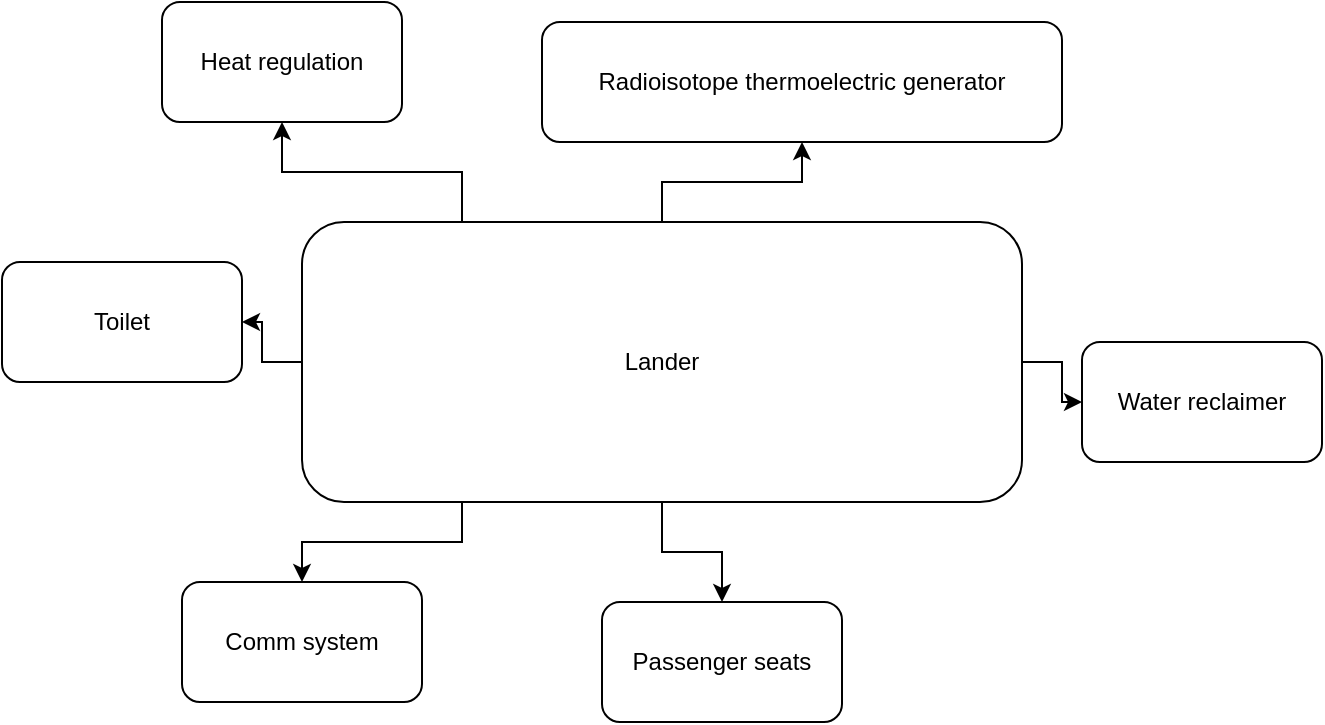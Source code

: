 <mxfile version="21.6.8" type="github">
  <diagram name="Page-1" id="_Ul8I6sfY-4WNgqRWe-r">
    <mxGraphModel dx="880" dy="442" grid="1" gridSize="10" guides="1" tooltips="1" connect="1" arrows="1" fold="1" page="1" pageScale="1" pageWidth="850" pageHeight="1100" math="0" shadow="0">
      <root>
        <mxCell id="0" />
        <mxCell id="1" parent="0" />
        <mxCell id="FTzpLbrf7f_VMWXnVFsw-7" style="edgeStyle=orthogonalEdgeStyle;rounded=0;orthogonalLoop=1;jettySize=auto;html=1;exitX=1;exitY=0.5;exitDx=0;exitDy=0;" edge="1" parent="1" source="FTzpLbrf7f_VMWXnVFsw-1" target="FTzpLbrf7f_VMWXnVFsw-8">
          <mxGeometry relative="1" as="geometry">
            <mxPoint x="720" y="290" as="targetPoint" />
          </mxGeometry>
        </mxCell>
        <mxCell id="FTzpLbrf7f_VMWXnVFsw-9" style="edgeStyle=orthogonalEdgeStyle;rounded=0;orthogonalLoop=1;jettySize=auto;html=1;exitX=0;exitY=0.5;exitDx=0;exitDy=0;" edge="1" parent="1" source="FTzpLbrf7f_VMWXnVFsw-1" target="FTzpLbrf7f_VMWXnVFsw-10">
          <mxGeometry relative="1" as="geometry">
            <mxPoint x="180" y="250" as="targetPoint" />
          </mxGeometry>
        </mxCell>
        <mxCell id="FTzpLbrf7f_VMWXnVFsw-1" value="" style="rounded=1;whiteSpace=wrap;html=1;" vertex="1" parent="1">
          <mxGeometry x="270" y="200" width="360" height="140" as="geometry" />
        </mxCell>
        <mxCell id="FTzpLbrf7f_VMWXnVFsw-5" style="edgeStyle=orthogonalEdgeStyle;rounded=0;orthogonalLoop=1;jettySize=auto;html=1;exitX=0.5;exitY=0;exitDx=0;exitDy=0;" edge="1" parent="1" source="FTzpLbrf7f_VMWXnVFsw-2" target="FTzpLbrf7f_VMWXnVFsw-6">
          <mxGeometry relative="1" as="geometry">
            <mxPoint x="450" y="130" as="targetPoint" />
          </mxGeometry>
        </mxCell>
        <mxCell id="FTzpLbrf7f_VMWXnVFsw-11" style="edgeStyle=orthogonalEdgeStyle;rounded=0;orthogonalLoop=1;jettySize=auto;html=1;exitX=0.5;exitY=1;exitDx=0;exitDy=0;" edge="1" parent="1" source="FTzpLbrf7f_VMWXnVFsw-2" target="FTzpLbrf7f_VMWXnVFsw-12">
          <mxGeometry relative="1" as="geometry">
            <mxPoint x="480" y="420" as="targetPoint" />
          </mxGeometry>
        </mxCell>
        <mxCell id="FTzpLbrf7f_VMWXnVFsw-13" style="edgeStyle=orthogonalEdgeStyle;rounded=0;orthogonalLoop=1;jettySize=auto;html=1;exitX=0;exitY=1;exitDx=0;exitDy=0;" edge="1" parent="1" source="FTzpLbrf7f_VMWXnVFsw-2" target="FTzpLbrf7f_VMWXnVFsw-14">
          <mxGeometry relative="1" as="geometry">
            <mxPoint x="270" y="410" as="targetPoint" />
          </mxGeometry>
        </mxCell>
        <mxCell id="FTzpLbrf7f_VMWXnVFsw-15" style="edgeStyle=orthogonalEdgeStyle;rounded=0;orthogonalLoop=1;jettySize=auto;html=1;exitX=0;exitY=0;exitDx=0;exitDy=0;entryX=0.5;entryY=1;entryDx=0;entryDy=0;" edge="1" parent="1" source="FTzpLbrf7f_VMWXnVFsw-2" target="FTzpLbrf7f_VMWXnVFsw-17">
          <mxGeometry relative="1" as="geometry">
            <mxPoint x="280" y="180" as="targetPoint" />
          </mxGeometry>
        </mxCell>
        <mxCell id="FTzpLbrf7f_VMWXnVFsw-2" value="Lander" style="text;html=1;strokeColor=none;fillColor=none;align=center;verticalAlign=middle;whiteSpace=wrap;rounded=0;" vertex="1" parent="1">
          <mxGeometry x="350" y="200" width="200" height="140" as="geometry" />
        </mxCell>
        <mxCell id="FTzpLbrf7f_VMWXnVFsw-6" value="Radioisotope thermoelectric generator" style="rounded=1;whiteSpace=wrap;html=1;" vertex="1" parent="1">
          <mxGeometry x="390" y="100" width="260" height="60" as="geometry" />
        </mxCell>
        <mxCell id="FTzpLbrf7f_VMWXnVFsw-8" value="Water reclaimer" style="rounded=1;whiteSpace=wrap;html=1;" vertex="1" parent="1">
          <mxGeometry x="660" y="260" width="120" height="60" as="geometry" />
        </mxCell>
        <mxCell id="FTzpLbrf7f_VMWXnVFsw-10" value="Toilet" style="rounded=1;whiteSpace=wrap;html=1;" vertex="1" parent="1">
          <mxGeometry x="120" y="220" width="120" height="60" as="geometry" />
        </mxCell>
        <mxCell id="FTzpLbrf7f_VMWXnVFsw-12" value="Passenger seats" style="rounded=1;whiteSpace=wrap;html=1;" vertex="1" parent="1">
          <mxGeometry x="420" y="390" width="120" height="60" as="geometry" />
        </mxCell>
        <mxCell id="FTzpLbrf7f_VMWXnVFsw-14" value="Comm system" style="rounded=1;whiteSpace=wrap;html=1;" vertex="1" parent="1">
          <mxGeometry x="210" y="380" width="120" height="60" as="geometry" />
        </mxCell>
        <mxCell id="FTzpLbrf7f_VMWXnVFsw-17" value="Heat regulation" style="rounded=1;whiteSpace=wrap;html=1;" vertex="1" parent="1">
          <mxGeometry x="200" y="90" width="120" height="60" as="geometry" />
        </mxCell>
      </root>
    </mxGraphModel>
  </diagram>
</mxfile>
